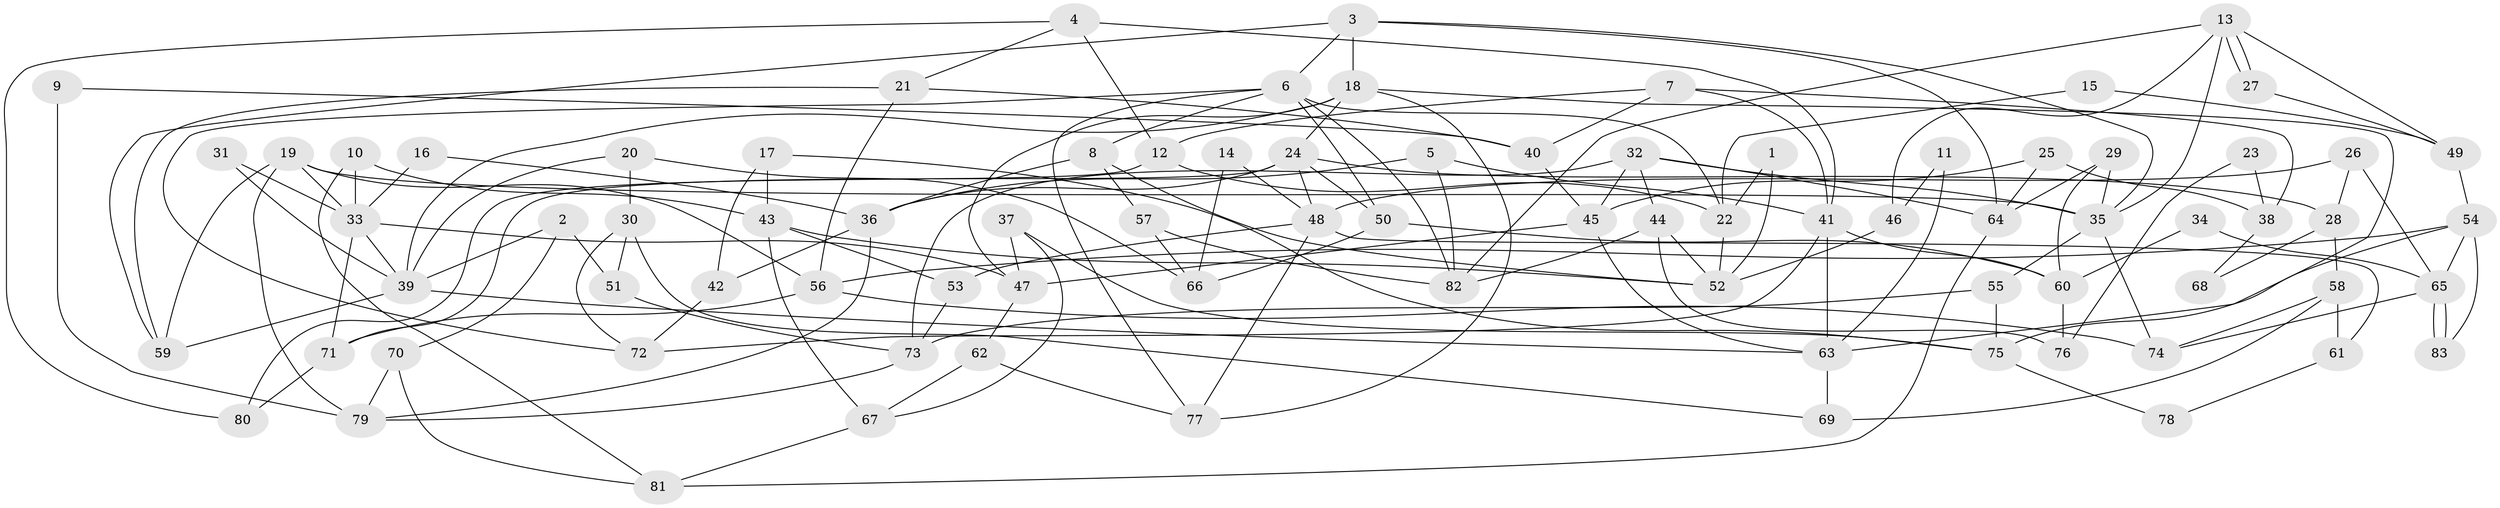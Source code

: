 // Generated by graph-tools (version 1.1) at 2025/01/03/09/25 03:01:58]
// undirected, 83 vertices, 166 edges
graph export_dot {
graph [start="1"]
  node [color=gray90,style=filled];
  1;
  2;
  3;
  4;
  5;
  6;
  7;
  8;
  9;
  10;
  11;
  12;
  13;
  14;
  15;
  16;
  17;
  18;
  19;
  20;
  21;
  22;
  23;
  24;
  25;
  26;
  27;
  28;
  29;
  30;
  31;
  32;
  33;
  34;
  35;
  36;
  37;
  38;
  39;
  40;
  41;
  42;
  43;
  44;
  45;
  46;
  47;
  48;
  49;
  50;
  51;
  52;
  53;
  54;
  55;
  56;
  57;
  58;
  59;
  60;
  61;
  62;
  63;
  64;
  65;
  66;
  67;
  68;
  69;
  70;
  71;
  72;
  73;
  74;
  75;
  76;
  77;
  78;
  79;
  80;
  81;
  82;
  83;
  1 -- 52;
  1 -- 22;
  2 -- 51;
  2 -- 39;
  2 -- 70;
  3 -- 18;
  3 -- 35;
  3 -- 6;
  3 -- 59;
  3 -- 64;
  4 -- 12;
  4 -- 21;
  4 -- 41;
  4 -- 80;
  5 -- 41;
  5 -- 82;
  5 -- 36;
  6 -- 50;
  6 -- 8;
  6 -- 22;
  6 -- 72;
  6 -- 77;
  6 -- 82;
  7 -- 41;
  7 -- 40;
  7 -- 12;
  7 -- 38;
  8 -- 57;
  8 -- 36;
  8 -- 52;
  9 -- 79;
  9 -- 40;
  10 -- 81;
  10 -- 33;
  10 -- 43;
  11 -- 63;
  11 -- 46;
  12 -- 80;
  12 -- 22;
  13 -- 35;
  13 -- 27;
  13 -- 27;
  13 -- 46;
  13 -- 49;
  13 -- 82;
  14 -- 48;
  14 -- 66;
  15 -- 49;
  15 -- 22;
  16 -- 36;
  16 -- 33;
  17 -- 75;
  17 -- 43;
  17 -- 42;
  18 -- 77;
  18 -- 24;
  18 -- 39;
  18 -- 47;
  18 -- 75;
  19 -- 59;
  19 -- 35;
  19 -- 33;
  19 -- 56;
  19 -- 79;
  20 -- 30;
  20 -- 39;
  20 -- 66;
  21 -- 56;
  21 -- 59;
  21 -- 40;
  22 -- 52;
  23 -- 38;
  23 -- 76;
  24 -- 36;
  24 -- 71;
  24 -- 28;
  24 -- 48;
  24 -- 50;
  25 -- 64;
  25 -- 45;
  25 -- 38;
  26 -- 48;
  26 -- 65;
  26 -- 28;
  27 -- 49;
  28 -- 58;
  28 -- 68;
  29 -- 35;
  29 -- 64;
  29 -- 60;
  30 -- 69;
  30 -- 72;
  30 -- 51;
  31 -- 39;
  31 -- 33;
  32 -- 44;
  32 -- 73;
  32 -- 35;
  32 -- 45;
  32 -- 64;
  33 -- 39;
  33 -- 47;
  33 -- 71;
  34 -- 65;
  34 -- 60;
  35 -- 55;
  35 -- 74;
  36 -- 42;
  36 -- 79;
  37 -- 47;
  37 -- 67;
  37 -- 75;
  38 -- 68;
  39 -- 63;
  39 -- 59;
  40 -- 45;
  41 -- 72;
  41 -- 60;
  41 -- 63;
  42 -- 72;
  43 -- 52;
  43 -- 53;
  43 -- 67;
  44 -- 52;
  44 -- 82;
  44 -- 76;
  45 -- 47;
  45 -- 63;
  46 -- 52;
  47 -- 62;
  48 -- 77;
  48 -- 53;
  48 -- 61;
  49 -- 54;
  50 -- 60;
  50 -- 66;
  51 -- 73;
  53 -- 73;
  54 -- 63;
  54 -- 65;
  54 -- 56;
  54 -- 83;
  55 -- 75;
  55 -- 73;
  56 -- 71;
  56 -- 74;
  57 -- 82;
  57 -- 66;
  58 -- 74;
  58 -- 61;
  58 -- 69;
  60 -- 76;
  61 -- 78;
  62 -- 67;
  62 -- 77;
  63 -- 69;
  64 -- 81;
  65 -- 74;
  65 -- 83;
  65 -- 83;
  67 -- 81;
  70 -- 79;
  70 -- 81;
  71 -- 80;
  73 -- 79;
  75 -- 78;
}
